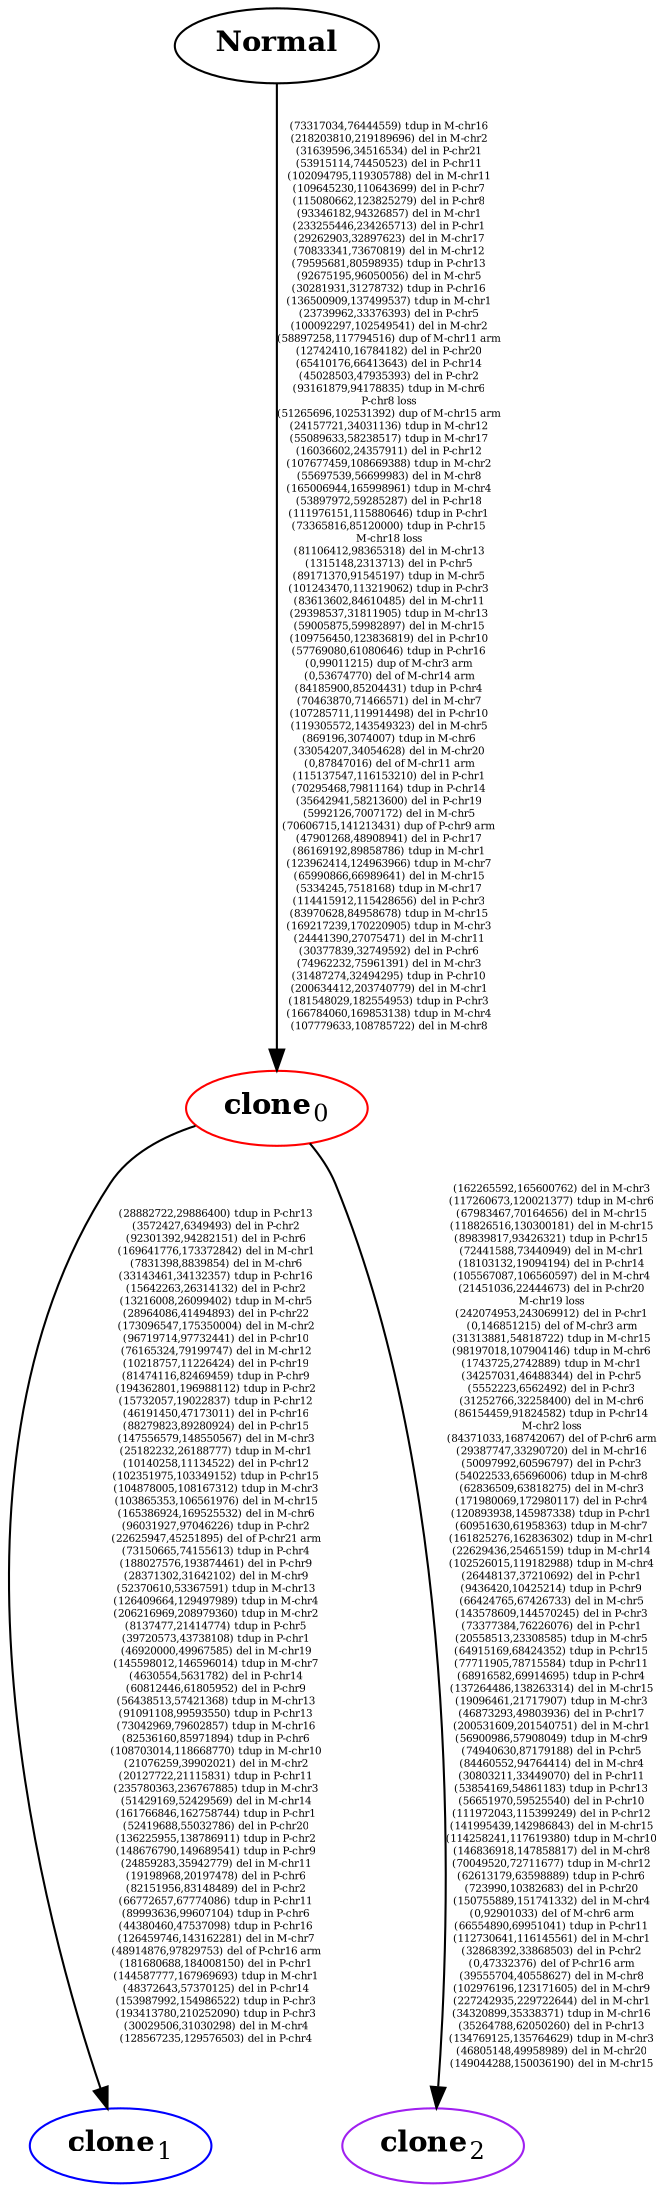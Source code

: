 digraph EvolutionaryCloneTree {
splines=true;
sep="+25,25";
overlap=scalexy;
nodesep=0.6;
	subgraph T {
		N[label=<<B>Normal</B>>,color=black]
		0[label=<<B>clone</B><SUB>0</SUB>>,color=red]
		1[label=<<B>clone</B><SUB>1</SUB>>,color=blue]
		2[label=<<B>clone</B><SUB>2</SUB>>,color=purple]
	{rank = same; 1; 2}
	}
	N -> 0 [label="(73317034,76444559) tdup in M-chr16
(218203810,219189696) del in M-chr2
(31639596,34516534) del in P-chr21
(53915114,74450523) del in P-chr11
(102094795,119305788) del in M-chr11
(109645230,110643699) del in P-chr7
(115080662,123825279) del in P-chr8
(93346182,94326857) del in M-chr1
(233255446,234265713) del in P-chr1
(29262903,32897623) del in M-chr17
(70833341,73670819) del in M-chr12
(79595681,80598935) tdup in P-chr13
(92675195,96050056) del in M-chr5
(30281931,31278732) tdup in P-chr16
(136500909,137499537) tdup in M-chr1
(23739962,33376393) del in P-chr5
(100092297,102549541) del in M-chr2
(58897258,117794516) dup of M-chr11 arm
(12742410,16784182) del in P-chr20
(65410176,66413643) del in P-chr14
(45028503,47935393) del in P-chr2
(93161879,94178835) tdup in M-chr6
P-chr8 loss
(51265696,102531392) dup of M-chr15 arm
(24157721,34031136) tdup in M-chr12
(55089633,58238517) tdup in M-chr17
(16036602,24357911) del in P-chr12
(107677459,108669388) tdup in M-chr2
(55697539,56699983) del in M-chr8
(165006944,165998961) tdup in M-chr4
(53897972,59285287) del in P-chr18
(111976151,115880646) tdup in P-chr1
(73365816,85120000) tdup in P-chr15
M-chr18 loss
(81106412,98365318) del in M-chr13
(1315148,2313713) del in P-chr5
(89171370,91545197) tdup in M-chr5
(101243470,113219062) tdup in P-chr3
(83613602,84610485) del in M-chr11
(29398537,31811905) tdup in M-chr13
(59005875,59982897) del in M-chr15
(109756450,123836819) del in P-chr10
(57769080,61080646) tdup in P-chr16
(0,99011215) dup of M-chr3 arm
(0,53674770) del of M-chr14 arm
(84185900,85204431) tdup in P-chr4
(70463870,71466571) del in M-chr7
(107285711,119914498) del in P-chr10
(119305572,143549323) del in M-chr5
(869196,3074007) tdup in M-chr6
(33054207,34054628) del in M-chr20
(0,87847016) del of M-chr11 arm
(115137547,116153210) del in P-chr1
(70295468,79811164) tdup in P-chr14
(35642941,58213600) del in P-chr19
(5992126,7007172) del in M-chr5
(70606715,141213431) dup of P-chr9 arm
(47901268,48908941) del in P-chr17
(86169192,89858786) tdup in M-chr1
(123962414,124963966) tdup in M-chr7
(65990866,66989641) del in M-chr15
(5334245,7518168) tdup in M-chr17
(114415912,115428656) del in P-chr3
(83970628,84958678) tdup in M-chr15
(169217239,170220905) tdup in M-chr3
(24441390,27075471) del in M-chr11
(30377839,32749592) del in P-chr6
(74962232,75961391) del in M-chr3
(31487274,32494295) tdup in P-chr10
(200634412,203740779) del in M-chr1
(181548029,182554953) tdup in P-chr3
(166784060,169853138) tdup in M-chr4
(107779633,108785722) del in M-chr8", fontsize=5, fixedsize=true]
	0 -> 1 [label="(28882722,29886400) tdup in P-chr13
(3572427,6349493) del in P-chr2
(92301392,94282151) del in P-chr6
(169641776,173372842) del in M-chr1
(7831398,8839854) del in M-chr6
(33143461,34132357) tdup in P-chr16
(15642263,26314132) del in P-chr2
(13216008,26099402) tdup in M-chr5
(28964086,41494893) del in P-chr22
(173096547,175350004) del in M-chr2
(96719714,97732441) del in P-chr10
(76165324,79199747) del in M-chr12
(10218757,11226424) del in P-chr19
(81474116,82469459) tdup in P-chr9
(194362801,196988112) tdup in P-chr2
(15732057,19022837) tdup in P-chr12
(46191450,47173011) del in P-chr16
(88279823,89280924) del in P-chr15
(147556579,148550567) del in M-chr3
(25182232,26188777) tdup in M-chr1
(10140258,11134522) del in P-chr12
(102351975,103349152) tdup in P-chr15
(104878005,108167312) tdup in M-chr3
(103865353,106561976) del in M-chr15
(165386924,169525532) del in M-chr6
(96031927,97046226) tdup in P-chr2
(22625947,45251895) del of P-chr21 arm
(73150665,74155613) tdup in P-chr4
(188027576,193874461) del in P-chr9
(28371302,31642102) del in M-chr9
(52370610,53367591) tdup in M-chr13
(126409664,129497989) tdup in M-chr4
(206216969,208979360) tdup in M-chr2
(8137477,21414774) tdup in P-chr5
(39720573,43738108) tdup in P-chr1
(46920000,49967585) del in M-chr19
(145598012,146596014) tdup in M-chr7
(4630554,5631782) del in P-chr14
(60812446,61805952) del in P-chr9
(56438513,57421368) tdup in M-chr13
(91091108,99593550) tdup in P-chr13
(73042969,79602857) tdup in M-chr16
(82536160,85971894) tdup in P-chr6
(108703014,118668770) tdup in M-chr10
(21076259,39902021) del in M-chr2
(20127722,21115831) tdup in P-chr11
(235780363,236767885) tdup in M-chr3
(51429169,52429569) del in M-chr14
(161766846,162758744) tdup in P-chr1
(52419688,55032786) del in P-chr20
(136225955,138786911) tdup in P-chr2
(148676790,149689541) tdup in P-chr9
(24859283,35942779) del in M-chr11
(19198968,20197478) del in P-chr6
(82151956,83148489) del in P-chr2
(66772657,67774086) tdup in P-chr11
(89993636,99607104) tdup in P-chr6
(44380460,47537098) tdup in P-chr16
(126459746,143162281) del in M-chr7
(48914876,97829753) del of P-chr16 arm
(181680688,184008150) del in P-chr1
(144587777,167969693) tdup in M-chr1
(48372643,57370125) del in P-chr14
(153987992,154986522) tdup in P-chr3
(193413780,210252090) tdup in P-chr3
(30029506,31030298) del in M-chr4
(128567235,129576503) del in P-chr4", fontsize=5, fixedsize=true]
	0 -> 2 [label="(162265592,165600762) del in M-chr3
(117260673,120021377) tdup in M-chr6
(67983467,70164656) del in M-chr15
(118826516,130300181) del in M-chr15
(89839817,93426321) tdup in P-chr15
(72441588,73440949) del in M-chr1
(18103132,19094194) del in P-chr14
(105567087,106560597) del in M-chr4
(21451036,22444673) del in P-chr20
M-chr19 loss
(242074953,243069912) del in P-chr1
(0,146851215) del of M-chr3 arm
(31313881,54818722) tdup in M-chr15
(98197018,107904146) tdup in M-chr6
(1743725,2742889) tdup in M-chr1
(34257031,46488344) del in P-chr5
(5552223,6562492) del in P-chr3
(31252766,32258400) del in M-chr6
(86154459,91824582) tdup in P-chr14
M-chr2 loss
(84371033,168742067) del of P-chr6 arm
(29387747,33290720) del in M-chr16
(50097992,60596797) del in P-chr3
(54022533,65696006) tdup in M-chr8
(62836509,63818275) del in M-chr3
(171980069,172980117) del in P-chr4
(120893938,145987338) tdup in P-chr1
(60951630,61958363) tdup in M-chr7
(161825276,162836302) tdup in M-chr1
(22629436,25465159) tdup in M-chr14
(102526015,119182988) tdup in M-chr4
(26448137,37210692) del in P-chr1
(9436420,10425214) tdup in P-chr9
(66424765,67426733) del in M-chr5
(143578609,144570245) del in P-chr3
(73377384,76226076) del in P-chr1
(20558513,23308585) tdup in M-chr5
(64915169,68424352) tdup in P-chr15
(77711905,78715584) tdup in P-chr11
(68916582,69914695) tdup in P-chr4
(137264486,138263314) del in M-chr15
(19096461,21717907) tdup in M-chr3
(46873293,49803936) del in P-chr17
(200531609,201540751) del in M-chr1
(56900986,57908049) tdup in M-chr9
(74940630,87179188) del in P-chr5
(84460552,94764414) del in M-chr4
(30803211,33449070) del in P-chr11
(53854169,54861183) tdup in P-chr13
(56651970,59525540) del in P-chr10
(111972043,115399249) del in P-chr12
(141995439,142986843) del in M-chr15
(114258241,117619380) tdup in M-chr10
(146836918,147858817) del in M-chr8
(70049520,72711677) tdup in M-chr12
(62613179,63598889) tdup in P-chr6
(723990,10382683) del in P-chr20
(150755889,151741332) del in M-chr4
(0,92901033) del of M-chr6 arm
(66554890,69951041) tdup in P-chr11
(112730641,116145561) del in M-chr1
(32868392,33868503) del in P-chr2
(0,47332376) del of P-chr16 arm
(39555704,40558627) del in M-chr8
(102976196,123171605) del in M-chr9
(227242935,229722644) del in M-chr1
(34320899,35338371) tdup in M-chr16
(35264788,62050260) del in P-chr13
(134769125,135764629) tdup in M-chr3
(46805148,49958989) del in M-chr20
(149044288,150036190) del in M-chr15", fontsize=5, fixedsize=true]
}

